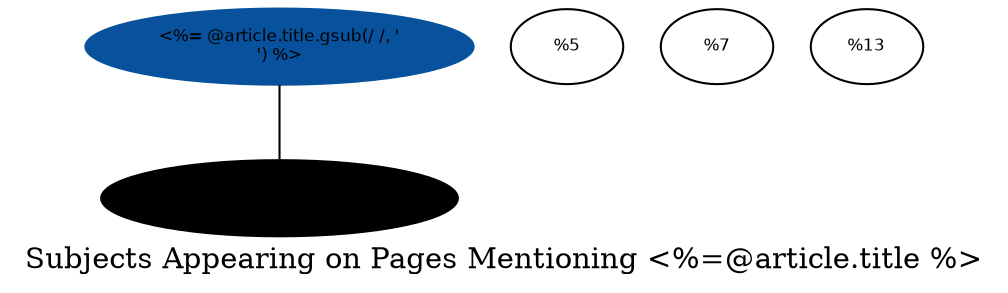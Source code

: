 graph G {
  graph [label="Subjects Appearing on Pages Mentioning <%=@article.title %>"];
  node [fontsize=8,fontname="Helvetica"];
  <%= @article.id %> 
    [style=filled,
     label="<%= @article.title.gsub(/ /, '\n') %>",
     color="/blues9/8"];
  <% for link in article_links %>
    <% length =  1 - ( link['link_count'].to_f / link_total.to_f)
       length *= 1.75
       color = ((link['link_count'].to_f / link_max.to_f)*7).to_i %>
    <%= link['article_id'] %> 
      [style=filled,
       label="<%= link['title'].gsub(/ /, '\n') %>",
       color="/blues9/<%= color %>"];
    <%= @article.id %> -- <%= link['article_id'] %> [len=<%= length %>];
  <% end %>
}
